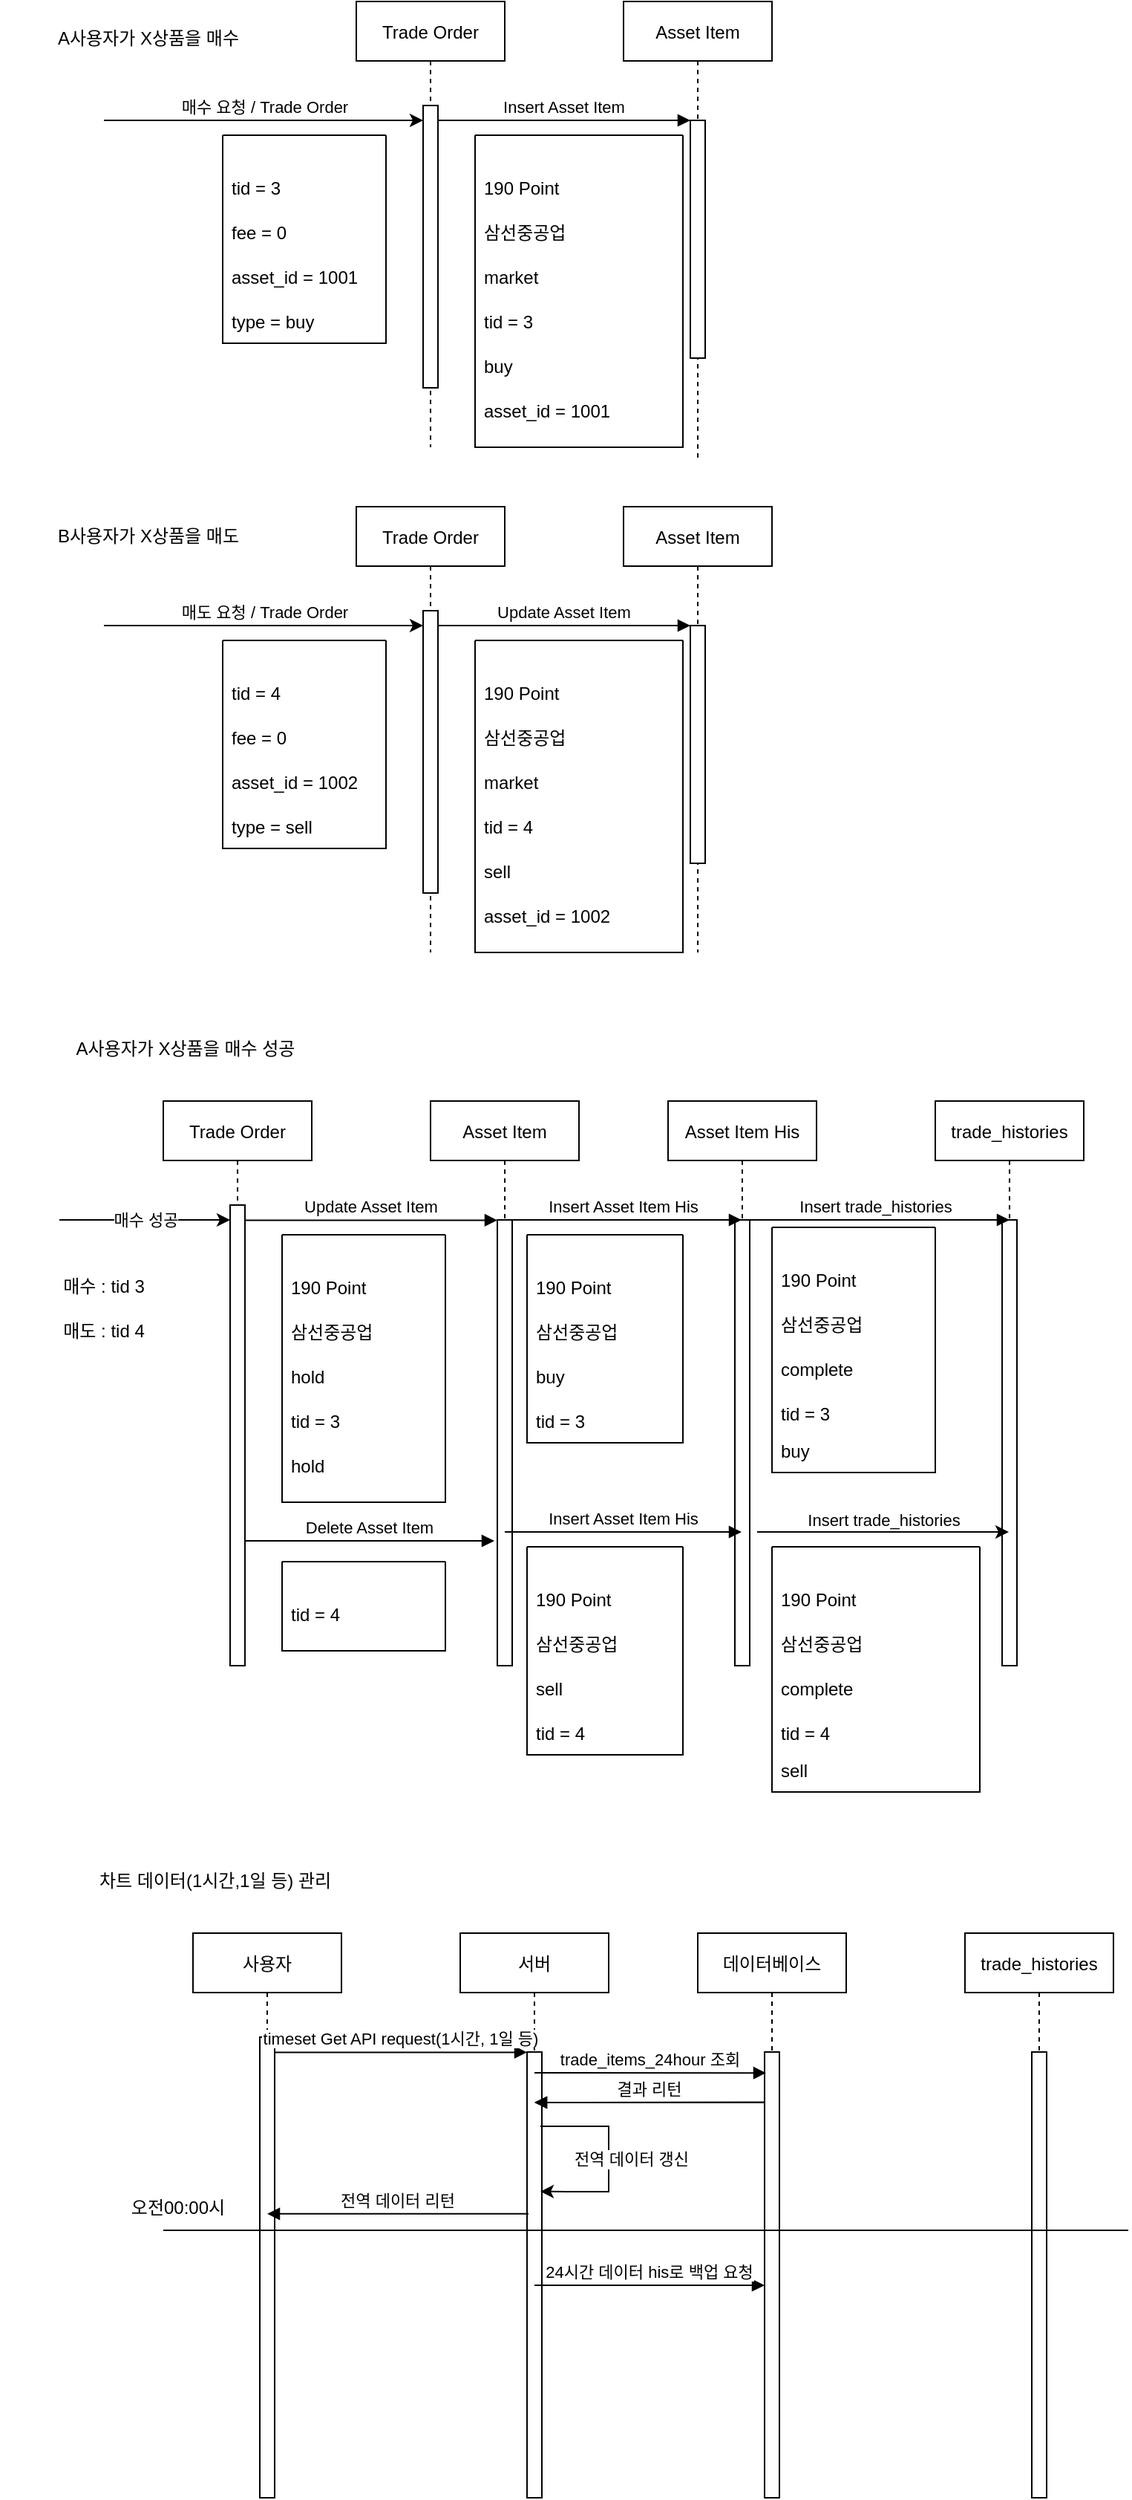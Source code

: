 <mxfile compressed="false" version="16.5.6" type="github">
  <diagram id="kgpKYQtTHZ0yAKxKKP6v" name="Page-1">
    <mxGraphModel dx="1422" dy="762" grid="1" gridSize="10" guides="1" tooltips="1" connect="1" arrows="1" fold="1" page="1" pageScale="1" pageWidth="1100" pageHeight="850" math="0" shadow="0">
      <root>
        <mxCell id="0" />
        <mxCell id="1" parent="0" />
        <mxCell id="3nuBFxr9cyL0pnOWT2aG-1" value="Trade Order" style="shape=umlLifeline;perimeter=lifelinePerimeter;container=1;collapsible=0;recursiveResize=0;rounded=0;shadow=0;strokeWidth=1;" parent="1" vertex="1">
          <mxGeometry x="270" y="80" width="100" height="300" as="geometry" />
        </mxCell>
        <mxCell id="3nuBFxr9cyL0pnOWT2aG-2" value="" style="points=[];perimeter=orthogonalPerimeter;rounded=0;shadow=0;strokeWidth=1;" parent="3nuBFxr9cyL0pnOWT2aG-1" vertex="1">
          <mxGeometry x="45" y="70" width="10" height="190" as="geometry" />
        </mxCell>
        <mxCell id="_QQGGrfTou_LdWQTnCrA-6" value="매수 요청 / Trade Order" style="endArrow=classic;html=1;rounded=0;verticalAlign=bottom;" parent="3nuBFxr9cyL0pnOWT2aG-1" edge="1">
          <mxGeometry width="50" height="50" relative="1" as="geometry">
            <mxPoint x="-170" y="80" as="sourcePoint" />
            <mxPoint x="45" y="80" as="targetPoint" />
          </mxGeometry>
        </mxCell>
        <mxCell id="3EWsTTJTEMjbQ-1mePFO-1" value="" style="swimlane;startSize=0;" parent="3nuBFxr9cyL0pnOWT2aG-1" vertex="1">
          <mxGeometry x="-90" y="90" width="110" height="140" as="geometry" />
        </mxCell>
        <mxCell id="3EWsTTJTEMjbQ-1mePFO-2" value="tid = 3" style="text;strokeColor=none;fillColor=none;align=left;verticalAlign=middle;spacingLeft=4;spacingRight=4;overflow=hidden;points=[[0,0.5],[1,0.5]];portConstraint=eastwest;rotatable=0;" parent="3EWsTTJTEMjbQ-1mePFO-1" vertex="1">
          <mxGeometry y="20" width="140" height="30" as="geometry" />
        </mxCell>
        <mxCell id="3EWsTTJTEMjbQ-1mePFO-3" value="fee = 0" style="text;strokeColor=none;fillColor=none;align=left;verticalAlign=middle;spacingLeft=4;spacingRight=4;overflow=hidden;points=[[0,0.5],[1,0.5]];portConstraint=eastwest;rotatable=0;" parent="3EWsTTJTEMjbQ-1mePFO-1" vertex="1">
          <mxGeometry y="50" width="140" height="30" as="geometry" />
        </mxCell>
        <mxCell id="3EWsTTJTEMjbQ-1mePFO-4" value="asset_id = 1001" style="text;strokeColor=none;fillColor=none;align=left;verticalAlign=middle;spacingLeft=4;spacingRight=4;overflow=hidden;points=[[0,0.5],[1,0.5]];portConstraint=eastwest;rotatable=0;" parent="3EWsTTJTEMjbQ-1mePFO-1" vertex="1">
          <mxGeometry y="80" width="140" height="30" as="geometry" />
        </mxCell>
        <mxCell id="3EWsTTJTEMjbQ-1mePFO-5" value="type = buy" style="text;strokeColor=none;fillColor=none;align=left;verticalAlign=middle;spacingLeft=4;spacingRight=4;overflow=hidden;points=[[0,0.5],[1,0.5]];portConstraint=eastwest;rotatable=0;" parent="3EWsTTJTEMjbQ-1mePFO-1" vertex="1">
          <mxGeometry y="110" width="140" height="30" as="geometry" />
        </mxCell>
        <mxCell id="3nuBFxr9cyL0pnOWT2aG-5" value="Asset Item" style="shape=umlLifeline;perimeter=lifelinePerimeter;container=1;collapsible=0;recursiveResize=0;rounded=0;shadow=0;strokeWidth=1;" parent="1" vertex="1">
          <mxGeometry x="450" y="80" width="100" height="310" as="geometry" />
        </mxCell>
        <mxCell id="3nuBFxr9cyL0pnOWT2aG-6" value="" style="points=[];perimeter=orthogonalPerimeter;rounded=0;shadow=0;strokeWidth=1;" parent="3nuBFxr9cyL0pnOWT2aG-5" vertex="1">
          <mxGeometry x="45" y="80" width="10" height="160" as="geometry" />
        </mxCell>
        <mxCell id="2FukZ6OJxtkAPrfCXwyL-7" value="" style="swimlane;startSize=0;" parent="3nuBFxr9cyL0pnOWT2aG-5" vertex="1">
          <mxGeometry x="-100" y="90" width="140" height="210" as="geometry" />
        </mxCell>
        <mxCell id="2FukZ6OJxtkAPrfCXwyL-12" value="190 Point" style="text;strokeColor=none;fillColor=none;align=left;verticalAlign=middle;spacingLeft=4;spacingRight=4;overflow=hidden;points=[[0,0.5],[1,0.5]];portConstraint=eastwest;rotatable=0;" parent="2FukZ6OJxtkAPrfCXwyL-7" vertex="1">
          <mxGeometry y="20" width="140" height="30" as="geometry" />
        </mxCell>
        <mxCell id="2FukZ6OJxtkAPrfCXwyL-13" value="삼선중공업" style="text;strokeColor=none;fillColor=none;align=left;verticalAlign=middle;spacingLeft=4;spacingRight=4;overflow=hidden;points=[[0,0.5],[1,0.5]];portConstraint=eastwest;rotatable=0;" parent="2FukZ6OJxtkAPrfCXwyL-7" vertex="1">
          <mxGeometry y="50" width="140" height="30" as="geometry" />
        </mxCell>
        <mxCell id="2FukZ6OJxtkAPrfCXwyL-14" value="market" style="text;strokeColor=none;fillColor=none;align=left;verticalAlign=middle;spacingLeft=4;spacingRight=4;overflow=hidden;points=[[0,0.5],[1,0.5]];portConstraint=eastwest;rotatable=0;" parent="2FukZ6OJxtkAPrfCXwyL-7" vertex="1">
          <mxGeometry y="80" width="140" height="30" as="geometry" />
        </mxCell>
        <mxCell id="2FukZ6OJxtkAPrfCXwyL-5" value="tid = 3" style="text;strokeColor=none;fillColor=none;align=left;verticalAlign=middle;spacingLeft=4;spacingRight=4;overflow=hidden;points=[[0,0.5],[1,0.5]];portConstraint=eastwest;rotatable=0;" parent="2FukZ6OJxtkAPrfCXwyL-7" vertex="1">
          <mxGeometry y="110" width="140" height="30" as="geometry" />
        </mxCell>
        <mxCell id="2FukZ6OJxtkAPrfCXwyL-6" value="buy" style="text;strokeColor=none;fillColor=none;align=left;verticalAlign=middle;spacingLeft=4;spacingRight=4;overflow=hidden;points=[[0,0.5],[1,0.5]];portConstraint=eastwest;rotatable=0;" parent="2FukZ6OJxtkAPrfCXwyL-7" vertex="1">
          <mxGeometry y="140" width="140" height="30" as="geometry" />
        </mxCell>
        <mxCell id="3EWsTTJTEMjbQ-1mePFO-27" value="asset_id = 1001" style="text;strokeColor=none;fillColor=none;align=left;verticalAlign=middle;spacingLeft=4;spacingRight=4;overflow=hidden;points=[[0,0.5],[1,0.5]];portConstraint=eastwest;rotatable=0;" parent="2FukZ6OJxtkAPrfCXwyL-7" vertex="1">
          <mxGeometry y="170" width="140" height="30" as="geometry" />
        </mxCell>
        <mxCell id="3nuBFxr9cyL0pnOWT2aG-8" value="Insert Asset Item" style="verticalAlign=bottom;endArrow=block;entryX=0;entryY=0;shadow=0;strokeWidth=1;" parent="1" source="3nuBFxr9cyL0pnOWT2aG-2" target="3nuBFxr9cyL0pnOWT2aG-6" edge="1">
          <mxGeometry relative="1" as="geometry">
            <mxPoint x="425" y="160" as="sourcePoint" />
          </mxGeometry>
        </mxCell>
        <mxCell id="_QQGGrfTou_LdWQTnCrA-2" value="A사용자가 X상품을 매수" style="text;html=1;strokeColor=none;fillColor=none;align=center;verticalAlign=middle;whiteSpace=wrap;rounded=0;" parent="1" vertex="1">
          <mxGeometry x="50" y="90" width="160" height="30" as="geometry" />
        </mxCell>
        <mxCell id="2FukZ6OJxtkAPrfCXwyL-31" value="Trade Order" style="shape=umlLifeline;perimeter=lifelinePerimeter;container=1;collapsible=0;recursiveResize=0;rounded=0;shadow=0;strokeWidth=1;" parent="1" vertex="1">
          <mxGeometry x="140" y="820" width="100" height="380" as="geometry" />
        </mxCell>
        <mxCell id="2FukZ6OJxtkAPrfCXwyL-32" value="" style="points=[];perimeter=orthogonalPerimeter;rounded=0;shadow=0;strokeWidth=1;" parent="2FukZ6OJxtkAPrfCXwyL-31" vertex="1">
          <mxGeometry x="45" y="70" width="10" height="310" as="geometry" />
        </mxCell>
        <mxCell id="2FukZ6OJxtkAPrfCXwyL-33" value="매수 성공" style="endArrow=classic;html=1;rounded=0;" parent="2FukZ6OJxtkAPrfCXwyL-31" edge="1">
          <mxGeometry width="50" height="50" relative="1" as="geometry">
            <mxPoint x="-70" y="80" as="sourcePoint" />
            <mxPoint x="45" y="80" as="targetPoint" />
          </mxGeometry>
        </mxCell>
        <mxCell id="2FukZ6OJxtkAPrfCXwyL-34" value="Asset Item" style="shape=umlLifeline;perimeter=lifelinePerimeter;container=1;collapsible=0;recursiveResize=0;rounded=0;shadow=0;strokeWidth=1;" parent="1" vertex="1">
          <mxGeometry x="320" y="820" width="100" height="380" as="geometry" />
        </mxCell>
        <mxCell id="2FukZ6OJxtkAPrfCXwyL-35" value="" style="points=[];perimeter=orthogonalPerimeter;rounded=0;shadow=0;strokeWidth=1;" parent="2FukZ6OJxtkAPrfCXwyL-34" vertex="1">
          <mxGeometry x="45" y="80" width="10" height="300" as="geometry" />
        </mxCell>
        <mxCell id="2FukZ6OJxtkAPrfCXwyL-36" value="" style="swimlane;startSize=0;" parent="2FukZ6OJxtkAPrfCXwyL-34" vertex="1">
          <mxGeometry x="-100" y="90" width="110" height="180" as="geometry" />
        </mxCell>
        <mxCell id="2FukZ6OJxtkAPrfCXwyL-37" value="190 Point" style="text;strokeColor=none;fillColor=none;align=left;verticalAlign=middle;spacingLeft=4;spacingRight=4;overflow=hidden;points=[[0,0.5],[1,0.5]];portConstraint=eastwest;rotatable=0;" parent="2FukZ6OJxtkAPrfCXwyL-36" vertex="1">
          <mxGeometry y="20" width="140" height="30" as="geometry" />
        </mxCell>
        <mxCell id="2FukZ6OJxtkAPrfCXwyL-38" value="삼선중공업" style="text;strokeColor=none;fillColor=none;align=left;verticalAlign=middle;spacingLeft=4;spacingRight=4;overflow=hidden;points=[[0,0.5],[1,0.5]];portConstraint=eastwest;rotatable=0;" parent="2FukZ6OJxtkAPrfCXwyL-36" vertex="1">
          <mxGeometry y="50" width="140" height="30" as="geometry" />
        </mxCell>
        <mxCell id="2FukZ6OJxtkAPrfCXwyL-39" value="hold" style="text;strokeColor=none;fillColor=none;align=left;verticalAlign=middle;spacingLeft=4;spacingRight=4;overflow=hidden;points=[[0,0.5],[1,0.5]];portConstraint=eastwest;rotatable=0;" parent="2FukZ6OJxtkAPrfCXwyL-36" vertex="1">
          <mxGeometry y="80" width="140" height="30" as="geometry" />
        </mxCell>
        <mxCell id="2FukZ6OJxtkAPrfCXwyL-40" value="tid = 3" style="text;strokeColor=none;fillColor=none;align=left;verticalAlign=middle;spacingLeft=4;spacingRight=4;overflow=hidden;points=[[0,0.5],[1,0.5]];portConstraint=eastwest;rotatable=0;" parent="2FukZ6OJxtkAPrfCXwyL-36" vertex="1">
          <mxGeometry y="110" width="140" height="30" as="geometry" />
        </mxCell>
        <mxCell id="2FukZ6OJxtkAPrfCXwyL-41" value="hold" style="text;strokeColor=none;fillColor=none;align=left;verticalAlign=middle;spacingLeft=4;spacingRight=4;overflow=hidden;points=[[0,0.5],[1,0.5]];portConstraint=eastwest;rotatable=0;" parent="2FukZ6OJxtkAPrfCXwyL-36" vertex="1">
          <mxGeometry y="140" width="140" height="30" as="geometry" />
        </mxCell>
        <mxCell id="2FukZ6OJxtkAPrfCXwyL-42" value="Update Asset Item" style="verticalAlign=bottom;endArrow=block;shadow=0;strokeWidth=1;exitX=1;exitY=0.033;exitDx=0;exitDy=0;exitPerimeter=0;" parent="1" source="2FukZ6OJxtkAPrfCXwyL-32" target="2FukZ6OJxtkAPrfCXwyL-35" edge="1">
          <mxGeometry relative="1" as="geometry">
            <mxPoint x="295" y="900" as="sourcePoint" />
          </mxGeometry>
        </mxCell>
        <mxCell id="2FukZ6OJxtkAPrfCXwyL-43" value="A사용자가 X상품을 매수 성공" style="text;html=1;strokeColor=none;fillColor=none;align=center;verticalAlign=middle;whiteSpace=wrap;rounded=0;" parent="1" vertex="1">
          <mxGeometry x="70" y="770" width="170" height="30" as="geometry" />
        </mxCell>
        <mxCell id="2FukZ6OJxtkAPrfCXwyL-44" value="Asset Item His" style="shape=umlLifeline;perimeter=lifelinePerimeter;container=1;collapsible=0;recursiveResize=0;rounded=0;shadow=0;strokeWidth=1;" parent="1" vertex="1">
          <mxGeometry x="480" y="820" width="100" height="380" as="geometry" />
        </mxCell>
        <mxCell id="2FukZ6OJxtkAPrfCXwyL-45" value="" style="points=[];perimeter=orthogonalPerimeter;rounded=0;shadow=0;strokeWidth=1;" parent="2FukZ6OJxtkAPrfCXwyL-44" vertex="1">
          <mxGeometry x="45" y="80" width="10" height="300" as="geometry" />
        </mxCell>
        <mxCell id="2FukZ6OJxtkAPrfCXwyL-49" value="" style="swimlane;startSize=0;" parent="2FukZ6OJxtkAPrfCXwyL-44" vertex="1">
          <mxGeometry x="-95" y="90" width="105" height="140" as="geometry" />
        </mxCell>
        <mxCell id="2FukZ6OJxtkAPrfCXwyL-50" value="190 Point" style="text;strokeColor=none;fillColor=none;align=left;verticalAlign=middle;spacingLeft=4;spacingRight=4;overflow=hidden;points=[[0,0.5],[1,0.5]];portConstraint=eastwest;rotatable=0;" parent="2FukZ6OJxtkAPrfCXwyL-49" vertex="1">
          <mxGeometry y="20" width="140" height="30" as="geometry" />
        </mxCell>
        <mxCell id="2FukZ6OJxtkAPrfCXwyL-51" value="삼선중공업" style="text;strokeColor=none;fillColor=none;align=left;verticalAlign=middle;spacingLeft=4;spacingRight=4;overflow=hidden;points=[[0,0.5],[1,0.5]];portConstraint=eastwest;rotatable=0;" parent="2FukZ6OJxtkAPrfCXwyL-49" vertex="1">
          <mxGeometry y="50" width="140" height="30" as="geometry" />
        </mxCell>
        <mxCell id="2FukZ6OJxtkAPrfCXwyL-52" value="buy" style="text;strokeColor=none;fillColor=none;align=left;verticalAlign=middle;spacingLeft=4;spacingRight=4;overflow=hidden;points=[[0,0.5],[1,0.5]];portConstraint=eastwest;rotatable=0;" parent="2FukZ6OJxtkAPrfCXwyL-49" vertex="1">
          <mxGeometry y="80" width="140" height="30" as="geometry" />
        </mxCell>
        <mxCell id="2FukZ6OJxtkAPrfCXwyL-53" value="tid = 3" style="text;strokeColor=none;fillColor=none;align=left;verticalAlign=middle;spacingLeft=4;spacingRight=4;overflow=hidden;points=[[0,0.5],[1,0.5]];portConstraint=eastwest;rotatable=0;" parent="2FukZ6OJxtkAPrfCXwyL-49" vertex="1">
          <mxGeometry y="110" width="140" height="30" as="geometry" />
        </mxCell>
        <mxCell id="2FukZ6OJxtkAPrfCXwyL-46" value="trade_histories" style="shape=umlLifeline;perimeter=lifelinePerimeter;container=1;collapsible=0;recursiveResize=0;rounded=0;shadow=0;strokeWidth=1;" parent="1" vertex="1">
          <mxGeometry x="660" y="820" width="100" height="380" as="geometry" />
        </mxCell>
        <mxCell id="2FukZ6OJxtkAPrfCXwyL-47" value="" style="points=[];perimeter=orthogonalPerimeter;rounded=0;shadow=0;strokeWidth=1;" parent="2FukZ6OJxtkAPrfCXwyL-46" vertex="1">
          <mxGeometry x="45" y="80" width="10" height="300" as="geometry" />
        </mxCell>
        <mxCell id="2FukZ6OJxtkAPrfCXwyL-48" value="Insert Asset Item His" style="verticalAlign=bottom;endArrow=block;shadow=0;strokeWidth=1;" parent="1" source="2FukZ6OJxtkAPrfCXwyL-34" target="2FukZ6OJxtkAPrfCXwyL-44" edge="1">
          <mxGeometry relative="1" as="geometry">
            <mxPoint x="195" y="900" as="sourcePoint" />
            <mxPoint x="365" y="900" as="targetPoint" />
            <Array as="points">
              <mxPoint x="520" y="900" />
            </Array>
          </mxGeometry>
        </mxCell>
        <mxCell id="2FukZ6OJxtkAPrfCXwyL-55" value="Insert trade_histories" style="verticalAlign=bottom;endArrow=block;shadow=0;strokeWidth=1;" parent="1" target="2FukZ6OJxtkAPrfCXwyL-47" edge="1">
          <mxGeometry relative="1" as="geometry">
            <mxPoint x="530" y="900" as="sourcePoint" />
            <mxPoint x="529.5" y="900" as="targetPoint" />
            <Array as="points">
              <mxPoint x="710" y="900" />
            </Array>
          </mxGeometry>
        </mxCell>
        <mxCell id="2FukZ6OJxtkAPrfCXwyL-56" value="" style="swimlane;startSize=0;" parent="1" vertex="1">
          <mxGeometry x="550" y="905" width="110" height="165" as="geometry" />
        </mxCell>
        <mxCell id="2FukZ6OJxtkAPrfCXwyL-57" value="190 Point" style="text;strokeColor=none;fillColor=none;align=left;verticalAlign=middle;spacingLeft=4;spacingRight=4;overflow=hidden;points=[[0,0.5],[1,0.5]];portConstraint=eastwest;rotatable=0;" parent="2FukZ6OJxtkAPrfCXwyL-56" vertex="1">
          <mxGeometry y="20" width="140" height="30" as="geometry" />
        </mxCell>
        <mxCell id="2FukZ6OJxtkAPrfCXwyL-58" value="삼선중공업" style="text;strokeColor=none;fillColor=none;align=left;verticalAlign=middle;spacingLeft=4;spacingRight=4;overflow=hidden;points=[[0,0.5],[1,0.5]];portConstraint=eastwest;rotatable=0;" parent="2FukZ6OJxtkAPrfCXwyL-56" vertex="1">
          <mxGeometry y="50" width="140" height="30" as="geometry" />
        </mxCell>
        <mxCell id="2FukZ6OJxtkAPrfCXwyL-59" value="complete" style="text;strokeColor=none;fillColor=none;align=left;verticalAlign=middle;spacingLeft=4;spacingRight=4;overflow=hidden;points=[[0,0.5],[1,0.5]];portConstraint=eastwest;rotatable=0;" parent="2FukZ6OJxtkAPrfCXwyL-56" vertex="1">
          <mxGeometry y="80" width="140" height="30" as="geometry" />
        </mxCell>
        <mxCell id="2FukZ6OJxtkAPrfCXwyL-60" value="tid = 3" style="text;strokeColor=none;fillColor=none;align=left;verticalAlign=middle;spacingLeft=4;spacingRight=4;overflow=hidden;points=[[0,0.5],[1,0.5]];portConstraint=eastwest;rotatable=0;" parent="2FukZ6OJxtkAPrfCXwyL-56" vertex="1">
          <mxGeometry y="110" width="140" height="30" as="geometry" />
        </mxCell>
        <mxCell id="2FukZ6OJxtkAPrfCXwyL-61" value="buy" style="text;strokeColor=none;fillColor=none;align=left;verticalAlign=middle;spacingLeft=4;spacingRight=4;overflow=hidden;points=[[0,0.5],[1,0.5]];portConstraint=eastwest;rotatable=0;" parent="1" vertex="1">
          <mxGeometry x="550" y="1040" width="140" height="30" as="geometry" />
        </mxCell>
        <mxCell id="2FukZ6OJxtkAPrfCXwyL-67" value="Delete Asset Item" style="verticalAlign=bottom;endArrow=block;shadow=0;strokeWidth=1;entryX=-0.2;entryY=0.72;entryDx=0;entryDy=0;entryPerimeter=0;" parent="1" source="2FukZ6OJxtkAPrfCXwyL-32" target="2FukZ6OJxtkAPrfCXwyL-35" edge="1">
          <mxGeometry relative="1" as="geometry">
            <mxPoint x="295" y="900" as="sourcePoint" />
          </mxGeometry>
        </mxCell>
        <mxCell id="2FukZ6OJxtkAPrfCXwyL-68" value="" style="swimlane;startSize=0;" parent="1" vertex="1">
          <mxGeometry x="220" y="1130" width="110" height="60" as="geometry" />
        </mxCell>
        <mxCell id="2FukZ6OJxtkAPrfCXwyL-72" value="tid = 4" style="text;strokeColor=none;fillColor=none;align=left;verticalAlign=middle;spacingLeft=4;spacingRight=4;overflow=hidden;points=[[0,0.5],[1,0.5]];portConstraint=eastwest;rotatable=0;" parent="2FukZ6OJxtkAPrfCXwyL-68" vertex="1">
          <mxGeometry y="20" width="140" height="30" as="geometry" />
        </mxCell>
        <mxCell id="2FukZ6OJxtkAPrfCXwyL-74" value="매수 : tid 3" style="text;html=1;strokeColor=none;fillColor=none;align=center;verticalAlign=middle;whiteSpace=wrap;rounded=0;" parent="1" vertex="1">
          <mxGeometry x="30" y="930" width="140" height="30" as="geometry" />
        </mxCell>
        <mxCell id="2FukZ6OJxtkAPrfCXwyL-75" value="매도 : tid 4" style="text;html=1;strokeColor=none;fillColor=none;align=center;verticalAlign=middle;whiteSpace=wrap;rounded=0;" parent="1" vertex="1">
          <mxGeometry x="30" y="960" width="140" height="30" as="geometry" />
        </mxCell>
        <mxCell id="2FukZ6OJxtkAPrfCXwyL-78" value="Insert Asset Item His" style="verticalAlign=bottom;endArrow=block;shadow=0;strokeWidth=1;" parent="1" source="2FukZ6OJxtkAPrfCXwyL-34" target="2FukZ6OJxtkAPrfCXwyL-44" edge="1">
          <mxGeometry relative="1" as="geometry">
            <mxPoint x="369.5" y="900" as="sourcePoint" />
            <mxPoint x="529.5" y="900" as="targetPoint" />
            <Array as="points">
              <mxPoint x="380" y="1110" />
            </Array>
          </mxGeometry>
        </mxCell>
        <mxCell id="2FukZ6OJxtkAPrfCXwyL-79" value="" style="swimlane;startSize=0;" parent="1" vertex="1">
          <mxGeometry x="385" y="1120" width="105" height="140" as="geometry" />
        </mxCell>
        <mxCell id="2FukZ6OJxtkAPrfCXwyL-80" value="190 Point" style="text;strokeColor=none;fillColor=none;align=left;verticalAlign=middle;spacingLeft=4;spacingRight=4;overflow=hidden;points=[[0,0.5],[1,0.5]];portConstraint=eastwest;rotatable=0;" parent="2FukZ6OJxtkAPrfCXwyL-79" vertex="1">
          <mxGeometry y="20" width="140" height="30" as="geometry" />
        </mxCell>
        <mxCell id="2FukZ6OJxtkAPrfCXwyL-81" value="삼선중공업" style="text;strokeColor=none;fillColor=none;align=left;verticalAlign=middle;spacingLeft=4;spacingRight=4;overflow=hidden;points=[[0,0.5],[1,0.5]];portConstraint=eastwest;rotatable=0;" parent="2FukZ6OJxtkAPrfCXwyL-79" vertex="1">
          <mxGeometry y="50" width="140" height="30" as="geometry" />
        </mxCell>
        <mxCell id="2FukZ6OJxtkAPrfCXwyL-82" value="sell" style="text;strokeColor=none;fillColor=none;align=left;verticalAlign=middle;spacingLeft=4;spacingRight=4;overflow=hidden;points=[[0,0.5],[1,0.5]];portConstraint=eastwest;rotatable=0;" parent="2FukZ6OJxtkAPrfCXwyL-79" vertex="1">
          <mxGeometry y="80" width="140" height="30" as="geometry" />
        </mxCell>
        <mxCell id="2FukZ6OJxtkAPrfCXwyL-83" value="tid = 4" style="text;strokeColor=none;fillColor=none;align=left;verticalAlign=middle;spacingLeft=4;spacingRight=4;overflow=hidden;points=[[0,0.5],[1,0.5]];portConstraint=eastwest;rotatable=0;" parent="2FukZ6OJxtkAPrfCXwyL-79" vertex="1">
          <mxGeometry y="110" width="140" height="30" as="geometry" />
        </mxCell>
        <mxCell id="2FukZ6OJxtkAPrfCXwyL-91" value="" style="endArrow=classic;html=1;rounded=0;" parent="1" target="2FukZ6OJxtkAPrfCXwyL-46" edge="1">
          <mxGeometry relative="1" as="geometry">
            <mxPoint x="540" y="1110" as="sourcePoint" />
            <mxPoint x="640" y="1110" as="targetPoint" />
          </mxGeometry>
        </mxCell>
        <mxCell id="2FukZ6OJxtkAPrfCXwyL-92" value="Insert trade_histories" style="edgeLabel;resizable=0;html=1;align=center;verticalAlign=bottom;" parent="2FukZ6OJxtkAPrfCXwyL-91" connectable="0" vertex="1">
          <mxGeometry relative="1" as="geometry" />
        </mxCell>
        <mxCell id="2FukZ6OJxtkAPrfCXwyL-93" value="" style="swimlane;startSize=0;" parent="1" vertex="1">
          <mxGeometry x="550" y="1120" width="140" height="165" as="geometry" />
        </mxCell>
        <mxCell id="2FukZ6OJxtkAPrfCXwyL-94" value="190 Point" style="text;strokeColor=none;fillColor=none;align=left;verticalAlign=middle;spacingLeft=4;spacingRight=4;overflow=hidden;points=[[0,0.5],[1,0.5]];portConstraint=eastwest;rotatable=0;" parent="2FukZ6OJxtkAPrfCXwyL-93" vertex="1">
          <mxGeometry y="20" width="140" height="30" as="geometry" />
        </mxCell>
        <mxCell id="2FukZ6OJxtkAPrfCXwyL-95" value="삼선중공업" style="text;strokeColor=none;fillColor=none;align=left;verticalAlign=middle;spacingLeft=4;spacingRight=4;overflow=hidden;points=[[0,0.5],[1,0.5]];portConstraint=eastwest;rotatable=0;" parent="2FukZ6OJxtkAPrfCXwyL-93" vertex="1">
          <mxGeometry y="50" width="140" height="30" as="geometry" />
        </mxCell>
        <mxCell id="2FukZ6OJxtkAPrfCXwyL-96" value="complete" style="text;strokeColor=none;fillColor=none;align=left;verticalAlign=middle;spacingLeft=4;spacingRight=4;overflow=hidden;points=[[0,0.5],[1,0.5]];portConstraint=eastwest;rotatable=0;" parent="2FukZ6OJxtkAPrfCXwyL-93" vertex="1">
          <mxGeometry y="80" width="140" height="30" as="geometry" />
        </mxCell>
        <mxCell id="2FukZ6OJxtkAPrfCXwyL-97" value="tid = 4" style="text;strokeColor=none;fillColor=none;align=left;verticalAlign=middle;spacingLeft=4;spacingRight=4;overflow=hidden;points=[[0,0.5],[1,0.5]];portConstraint=eastwest;rotatable=0;" parent="2FukZ6OJxtkAPrfCXwyL-93" vertex="1">
          <mxGeometry y="110" width="140" height="30" as="geometry" />
        </mxCell>
        <mxCell id="2FukZ6OJxtkAPrfCXwyL-98" value="sell" style="text;strokeColor=none;fillColor=none;align=left;verticalAlign=middle;spacingLeft=4;spacingRight=4;overflow=hidden;points=[[0,0.5],[1,0.5]];portConstraint=eastwest;rotatable=0;" parent="2FukZ6OJxtkAPrfCXwyL-93" vertex="1">
          <mxGeometry y="135" width="140" height="30" as="geometry" />
        </mxCell>
        <mxCell id="3EWsTTJTEMjbQ-1mePFO-7" value="Trade Order" style="shape=umlLifeline;perimeter=lifelinePerimeter;container=1;collapsible=0;recursiveResize=0;rounded=0;shadow=0;strokeWidth=1;" parent="1" vertex="1">
          <mxGeometry x="270" y="420" width="100" height="300" as="geometry" />
        </mxCell>
        <mxCell id="3EWsTTJTEMjbQ-1mePFO-8" value="" style="points=[];perimeter=orthogonalPerimeter;rounded=0;shadow=0;strokeWidth=1;" parent="3EWsTTJTEMjbQ-1mePFO-7" vertex="1">
          <mxGeometry x="45" y="70" width="10" height="190" as="geometry" />
        </mxCell>
        <mxCell id="3EWsTTJTEMjbQ-1mePFO-9" value="매도 요청 / Trade Order" style="endArrow=classic;html=1;rounded=0;verticalAlign=bottom;" parent="3EWsTTJTEMjbQ-1mePFO-7" edge="1">
          <mxGeometry width="50" height="50" relative="1" as="geometry">
            <mxPoint x="-170" y="80" as="sourcePoint" />
            <mxPoint x="45" y="80" as="targetPoint" />
          </mxGeometry>
        </mxCell>
        <mxCell id="3EWsTTJTEMjbQ-1mePFO-10" value="" style="swimlane;startSize=0;" parent="3EWsTTJTEMjbQ-1mePFO-7" vertex="1">
          <mxGeometry x="-90" y="90" width="110" height="140" as="geometry" />
        </mxCell>
        <mxCell id="3EWsTTJTEMjbQ-1mePFO-11" value="tid = 4" style="text;strokeColor=none;fillColor=none;align=left;verticalAlign=middle;spacingLeft=4;spacingRight=4;overflow=hidden;points=[[0,0.5],[1,0.5]];portConstraint=eastwest;rotatable=0;" parent="3EWsTTJTEMjbQ-1mePFO-10" vertex="1">
          <mxGeometry y="20" width="140" height="30" as="geometry" />
        </mxCell>
        <mxCell id="3EWsTTJTEMjbQ-1mePFO-12" value="fee = 0" style="text;strokeColor=none;fillColor=none;align=left;verticalAlign=middle;spacingLeft=4;spacingRight=4;overflow=hidden;points=[[0,0.5],[1,0.5]];portConstraint=eastwest;rotatable=0;" parent="3EWsTTJTEMjbQ-1mePFO-10" vertex="1">
          <mxGeometry y="50" width="140" height="30" as="geometry" />
        </mxCell>
        <mxCell id="3EWsTTJTEMjbQ-1mePFO-13" value="asset_id = 1002" style="text;strokeColor=none;fillColor=none;align=left;verticalAlign=middle;spacingLeft=4;spacingRight=4;overflow=hidden;points=[[0,0.5],[1,0.5]];portConstraint=eastwest;rotatable=0;" parent="3EWsTTJTEMjbQ-1mePFO-10" vertex="1">
          <mxGeometry y="80" width="140" height="30" as="geometry" />
        </mxCell>
        <mxCell id="3EWsTTJTEMjbQ-1mePFO-14" value="type = sell" style="text;strokeColor=none;fillColor=none;align=left;verticalAlign=middle;spacingLeft=4;spacingRight=4;overflow=hidden;points=[[0,0.5],[1,0.5]];portConstraint=eastwest;rotatable=0;" parent="3EWsTTJTEMjbQ-1mePFO-10" vertex="1">
          <mxGeometry y="110" width="140" height="30" as="geometry" />
        </mxCell>
        <mxCell id="3EWsTTJTEMjbQ-1mePFO-15" value="Asset Item" style="shape=umlLifeline;perimeter=lifelinePerimeter;container=1;collapsible=0;recursiveResize=0;rounded=0;shadow=0;strokeWidth=1;" parent="1" vertex="1">
          <mxGeometry x="450" y="420" width="100" height="300" as="geometry" />
        </mxCell>
        <mxCell id="3EWsTTJTEMjbQ-1mePFO-16" value="" style="points=[];perimeter=orthogonalPerimeter;rounded=0;shadow=0;strokeWidth=1;" parent="3EWsTTJTEMjbQ-1mePFO-15" vertex="1">
          <mxGeometry x="45" y="80" width="10" height="160" as="geometry" />
        </mxCell>
        <mxCell id="3EWsTTJTEMjbQ-1mePFO-17" value="" style="swimlane;startSize=0;" parent="3EWsTTJTEMjbQ-1mePFO-15" vertex="1">
          <mxGeometry x="-100" y="90" width="140" height="210" as="geometry" />
        </mxCell>
        <mxCell id="3EWsTTJTEMjbQ-1mePFO-18" value="190 Point" style="text;strokeColor=none;fillColor=none;align=left;verticalAlign=middle;spacingLeft=4;spacingRight=4;overflow=hidden;points=[[0,0.5],[1,0.5]];portConstraint=eastwest;rotatable=0;" parent="3EWsTTJTEMjbQ-1mePFO-17" vertex="1">
          <mxGeometry y="20" width="140" height="30" as="geometry" />
        </mxCell>
        <mxCell id="3EWsTTJTEMjbQ-1mePFO-19" value="삼선중공업" style="text;strokeColor=none;fillColor=none;align=left;verticalAlign=middle;spacingLeft=4;spacingRight=4;overflow=hidden;points=[[0,0.5],[1,0.5]];portConstraint=eastwest;rotatable=0;" parent="3EWsTTJTEMjbQ-1mePFO-17" vertex="1">
          <mxGeometry y="50" width="140" height="30" as="geometry" />
        </mxCell>
        <mxCell id="3EWsTTJTEMjbQ-1mePFO-20" value="market" style="text;strokeColor=none;fillColor=none;align=left;verticalAlign=middle;spacingLeft=4;spacingRight=4;overflow=hidden;points=[[0,0.5],[1,0.5]];portConstraint=eastwest;rotatable=0;" parent="3EWsTTJTEMjbQ-1mePFO-17" vertex="1">
          <mxGeometry y="80" width="140" height="30" as="geometry" />
        </mxCell>
        <mxCell id="3EWsTTJTEMjbQ-1mePFO-21" value="tid = 4" style="text;strokeColor=none;fillColor=none;align=left;verticalAlign=middle;spacingLeft=4;spacingRight=4;overflow=hidden;points=[[0,0.5],[1,0.5]];portConstraint=eastwest;rotatable=0;" parent="3EWsTTJTEMjbQ-1mePFO-17" vertex="1">
          <mxGeometry y="110" width="140" height="30" as="geometry" />
        </mxCell>
        <mxCell id="3EWsTTJTEMjbQ-1mePFO-22" value="sell" style="text;strokeColor=none;fillColor=none;align=left;verticalAlign=middle;spacingLeft=4;spacingRight=4;overflow=hidden;points=[[0,0.5],[1,0.5]];portConstraint=eastwest;rotatable=0;" parent="3EWsTTJTEMjbQ-1mePFO-17" vertex="1">
          <mxGeometry y="140" width="140" height="30" as="geometry" />
        </mxCell>
        <mxCell id="3EWsTTJTEMjbQ-1mePFO-26" value="asset_id = 1002" style="text;strokeColor=none;fillColor=none;align=left;verticalAlign=middle;spacingLeft=4;spacingRight=4;overflow=hidden;points=[[0,0.5],[1,0.5]];portConstraint=eastwest;rotatable=0;" parent="3EWsTTJTEMjbQ-1mePFO-17" vertex="1">
          <mxGeometry y="170" width="140" height="30" as="geometry" />
        </mxCell>
        <mxCell id="3EWsTTJTEMjbQ-1mePFO-23" value="Update Asset Item" style="verticalAlign=bottom;endArrow=block;entryX=0;entryY=0;shadow=0;strokeWidth=1;" parent="1" source="3EWsTTJTEMjbQ-1mePFO-8" target="3EWsTTJTEMjbQ-1mePFO-16" edge="1">
          <mxGeometry relative="1" as="geometry">
            <mxPoint x="425" y="500" as="sourcePoint" />
          </mxGeometry>
        </mxCell>
        <mxCell id="3EWsTTJTEMjbQ-1mePFO-24" value="B사용자가 X상품을 매도" style="text;html=1;strokeColor=none;fillColor=none;align=center;verticalAlign=middle;whiteSpace=wrap;rounded=0;" parent="1" vertex="1">
          <mxGeometry x="50" y="425" width="160" height="30" as="geometry" />
        </mxCell>
        <mxCell id="3DNG-Cj5ey9S82l4caLt-1" value="사용자" style="shape=umlLifeline;perimeter=lifelinePerimeter;container=1;collapsible=0;recursiveResize=0;rounded=0;shadow=0;strokeWidth=1;" vertex="1" parent="1">
          <mxGeometry x="160" y="1380" width="100" height="380" as="geometry" />
        </mxCell>
        <mxCell id="3DNG-Cj5ey9S82l4caLt-2" value="" style="points=[];perimeter=orthogonalPerimeter;rounded=0;shadow=0;strokeWidth=1;" vertex="1" parent="3DNG-Cj5ey9S82l4caLt-1">
          <mxGeometry x="45" y="70" width="10" height="310" as="geometry" />
        </mxCell>
        <mxCell id="3DNG-Cj5ey9S82l4caLt-4" value="서버" style="shape=umlLifeline;perimeter=lifelinePerimeter;container=1;collapsible=0;recursiveResize=0;rounded=0;shadow=0;strokeWidth=1;" vertex="1" parent="1">
          <mxGeometry x="340" y="1380" width="100" height="380" as="geometry" />
        </mxCell>
        <mxCell id="3DNG-Cj5ey9S82l4caLt-5" value="" style="points=[];perimeter=orthogonalPerimeter;rounded=0;shadow=0;strokeWidth=1;" vertex="1" parent="3DNG-Cj5ey9S82l4caLt-4">
          <mxGeometry x="45" y="80" width="10" height="300" as="geometry" />
        </mxCell>
        <mxCell id="3DNG-Cj5ey9S82l4caLt-57" value="" style="endArrow=classic;html=1;rounded=0;entryX=0.9;entryY=0.313;entryDx=0;entryDy=0;entryPerimeter=0;" edge="1" parent="3DNG-Cj5ey9S82l4caLt-4" target="3DNG-Cj5ey9S82l4caLt-5">
          <mxGeometry relative="1" as="geometry">
            <mxPoint x="54" y="130" as="sourcePoint" />
            <mxPoint x="260" y="170" as="targetPoint" />
            <Array as="points">
              <mxPoint x="100" y="130" />
              <mxPoint x="100" y="174" />
            </Array>
          </mxGeometry>
        </mxCell>
        <mxCell id="3DNG-Cj5ey9S82l4caLt-58" value="전역 데이터 갱신" style="edgeLabel;resizable=0;html=1;align=center;verticalAlign=middle;" connectable="0" vertex="1" parent="3DNG-Cj5ey9S82l4caLt-57">
          <mxGeometry relative="1" as="geometry">
            <mxPoint x="15" as="offset" />
          </mxGeometry>
        </mxCell>
        <mxCell id="3DNG-Cj5ey9S82l4caLt-12" value="timeset Get API request(1시간, 1일 등)" style="verticalAlign=bottom;endArrow=block;shadow=0;strokeWidth=1;exitX=1;exitY=0.033;exitDx=0;exitDy=0;exitPerimeter=0;" edge="1" source="3DNG-Cj5ey9S82l4caLt-2" target="3DNG-Cj5ey9S82l4caLt-5" parent="1">
          <mxGeometry relative="1" as="geometry">
            <mxPoint x="315" y="1460" as="sourcePoint" />
          </mxGeometry>
        </mxCell>
        <mxCell id="3DNG-Cj5ey9S82l4caLt-13" value="차트 데이터(1시간,1일 등) 관리" style="text;html=1;strokeColor=none;fillColor=none;align=center;verticalAlign=middle;whiteSpace=wrap;rounded=0;" vertex="1" parent="1">
          <mxGeometry x="90" y="1330" width="170" height="30" as="geometry" />
        </mxCell>
        <mxCell id="3DNG-Cj5ey9S82l4caLt-14" value="데이터베이스" style="shape=umlLifeline;perimeter=lifelinePerimeter;container=1;collapsible=0;recursiveResize=0;rounded=0;shadow=0;strokeWidth=1;" vertex="1" parent="1">
          <mxGeometry x="500" y="1380" width="100" height="380" as="geometry" />
        </mxCell>
        <mxCell id="3DNG-Cj5ey9S82l4caLt-15" value="" style="points=[];perimeter=orthogonalPerimeter;rounded=0;shadow=0;strokeWidth=1;" vertex="1" parent="3DNG-Cj5ey9S82l4caLt-14">
          <mxGeometry x="45" y="80" width="10" height="300" as="geometry" />
        </mxCell>
        <mxCell id="3DNG-Cj5ey9S82l4caLt-21" value="trade_histories" style="shape=umlLifeline;perimeter=lifelinePerimeter;container=1;collapsible=0;recursiveResize=0;rounded=0;shadow=0;strokeWidth=1;" vertex="1" parent="1">
          <mxGeometry x="680" y="1380" width="100" height="380" as="geometry" />
        </mxCell>
        <mxCell id="3DNG-Cj5ey9S82l4caLt-22" value="" style="points=[];perimeter=orthogonalPerimeter;rounded=0;shadow=0;strokeWidth=1;" vertex="1" parent="3DNG-Cj5ey9S82l4caLt-21">
          <mxGeometry x="45" y="80" width="10" height="300" as="geometry" />
        </mxCell>
        <mxCell id="3DNG-Cj5ey9S82l4caLt-36" value="24시간 데이터 his로 백업 요청" style="verticalAlign=bottom;endArrow=block;shadow=0;strokeWidth=1;" edge="1" source="3DNG-Cj5ey9S82l4caLt-4" target="3DNG-Cj5ey9S82l4caLt-15" parent="1">
          <mxGeometry relative="1" as="geometry">
            <mxPoint x="389.5" y="1460" as="sourcePoint" />
            <mxPoint x="549.5" y="1460" as="targetPoint" />
            <Array as="points">
              <mxPoint x="390" y="1617" />
            </Array>
          </mxGeometry>
        </mxCell>
        <mxCell id="3DNG-Cj5ey9S82l4caLt-51" value="결과 리턴" style="verticalAlign=bottom;endArrow=block;shadow=0;strokeWidth=1;exitX=0;exitY=0.113;exitDx=0;exitDy=0;exitPerimeter=0;" edge="1" parent="1" source="3DNG-Cj5ey9S82l4caLt-15" target="3DNG-Cj5ey9S82l4caLt-4">
          <mxGeometry relative="1" as="geometry">
            <mxPoint x="389.5" y="1460" as="sourcePoint" />
            <mxPoint x="549.5" y="1460" as="targetPoint" />
            <Array as="points">
              <mxPoint x="400" y="1494" />
            </Array>
          </mxGeometry>
        </mxCell>
        <mxCell id="3DNG-Cj5ey9S82l4caLt-52" value="결과 리턴" style="verticalAlign=bottom;endArrow=block;shadow=0;strokeWidth=1;exitX=0;exitY=0.113;exitDx=0;exitDy=0;exitPerimeter=0;" edge="1" parent="1" source="3DNG-Cj5ey9S82l4caLt-15" target="3DNG-Cj5ey9S82l4caLt-4">
          <mxGeometry relative="1" as="geometry">
            <mxPoint x="545" y="1493.9" as="sourcePoint" />
            <mxPoint x="389.5" y="1494" as="targetPoint" />
            <Array as="points">
              <mxPoint x="420" y="1494" />
            </Array>
          </mxGeometry>
        </mxCell>
        <mxCell id="3DNG-Cj5ey9S82l4caLt-53" value="전역 데이터 리턴" style="verticalAlign=bottom;endArrow=block;shadow=0;strokeWidth=1;exitX=0.1;exitY=0.363;exitDx=0;exitDy=0;exitPerimeter=0;" edge="1" parent="1" source="3DNG-Cj5ey9S82l4caLt-5" target="3DNG-Cj5ey9S82l4caLt-1">
          <mxGeometry relative="1" as="geometry">
            <mxPoint x="390" y="1510" as="sourcePoint" />
            <mxPoint x="389.5" y="1494" as="targetPoint" />
            <Array as="points" />
          </mxGeometry>
        </mxCell>
        <mxCell id="3DNG-Cj5ey9S82l4caLt-54" value="" style="endArrow=none;html=1;rounded=0;" edge="1" parent="1">
          <mxGeometry width="50" height="50" relative="1" as="geometry">
            <mxPoint x="140" y="1580" as="sourcePoint" />
            <mxPoint x="790" y="1580" as="targetPoint" />
          </mxGeometry>
        </mxCell>
        <mxCell id="3DNG-Cj5ey9S82l4caLt-55" value="오전00:00시" style="text;html=1;strokeColor=none;fillColor=none;align=center;verticalAlign=middle;whiteSpace=wrap;rounded=0;" vertex="1" parent="1">
          <mxGeometry x="110" y="1550" width="80" height="30" as="geometry" />
        </mxCell>
        <mxCell id="3DNG-Cj5ey9S82l4caLt-60" value="trade_items_24hour 조회" style="verticalAlign=bottom;endArrow=block;shadow=0;strokeWidth=1;entryX=0.1;entryY=0.047;entryDx=0;entryDy=0;entryPerimeter=0;" edge="1" parent="1" source="3DNG-Cj5ey9S82l4caLt-4" target="3DNG-Cj5ey9S82l4caLt-15">
          <mxGeometry relative="1" as="geometry">
            <mxPoint x="389.5" y="1460" as="sourcePoint" />
            <mxPoint x="549.5" y="1460" as="targetPoint" />
            <Array as="points">
              <mxPoint x="390" y="1474" />
            </Array>
          </mxGeometry>
        </mxCell>
      </root>
    </mxGraphModel>
  </diagram>
</mxfile>
